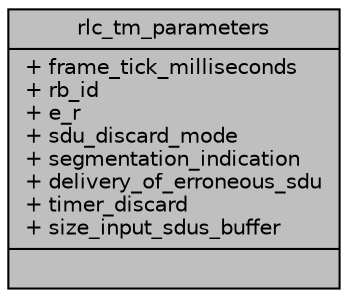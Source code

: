digraph "rlc_tm_parameters"
{
 // LATEX_PDF_SIZE
  edge [fontname="Helvetica",fontsize="10",labelfontname="Helvetica",labelfontsize="10"];
  node [fontname="Helvetica",fontsize="10",shape=record];
  Node1 [label="{rlc_tm_parameters\n|+ frame_tick_milliseconds\l+ rb_id\l+ e_r\l+ sdu_discard_mode\l+ segmentation_indication\l+ delivery_of_erroneous_sdu\l+ timer_discard\l+ size_input_sdus_buffer\l|}",height=0.2,width=0.4,color="black", fillcolor="grey75", style="filled", fontcolor="black",tooltip=" "];
}

